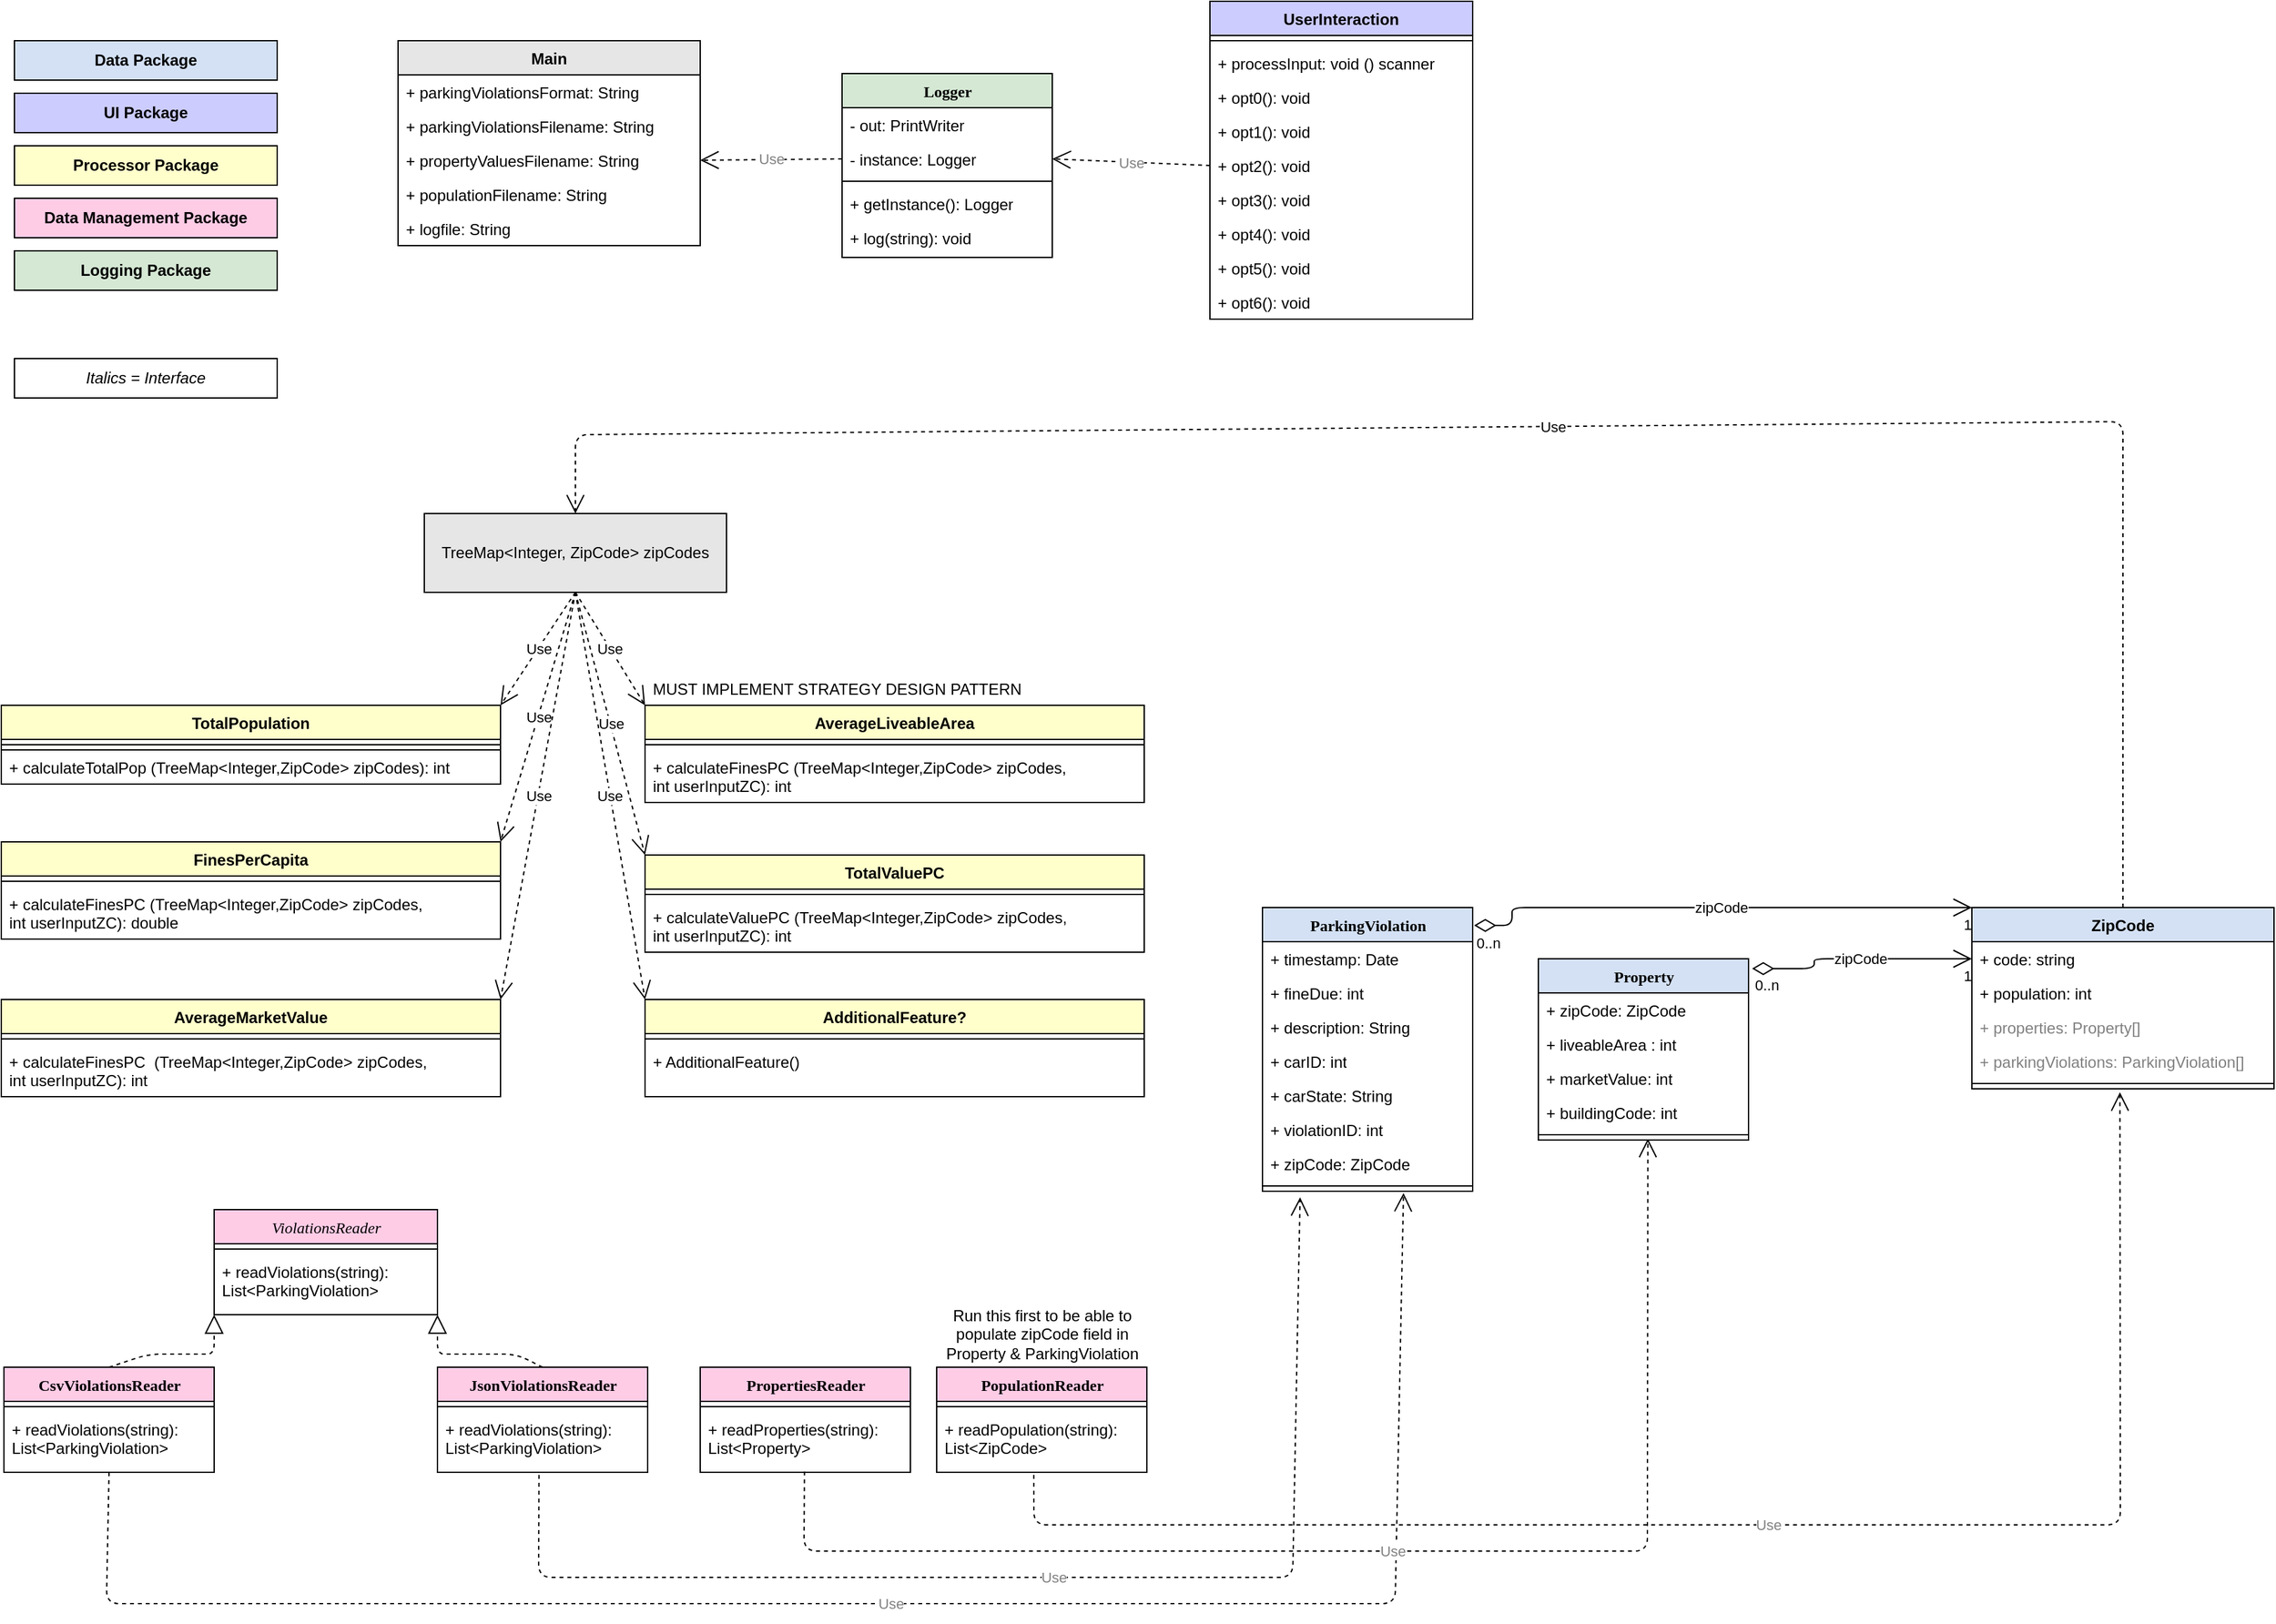 <mxfile version="13.5.9" type="github">
  <diagram name="Page-1" id="6133507b-19e7-1e82-6fc7-422aa6c4b21f">
    <mxGraphModel dx="1221" dy="1494" grid="1" gridSize="10" guides="1" tooltips="1" connect="1" arrows="1" fold="1" page="1" pageScale="1" pageWidth="1100" pageHeight="850" background="#ffffff" math="0" shadow="0">
      <root>
        <mxCell id="0" />
        <mxCell id="1" parent="0" />
        <mxCell id="wVSu80I1iOXpvzOPde2Z-45" value="TreeMap&amp;lt;Integer, ZipCode&amp;gt; zipCodes" style="whiteSpace=wrap;html=1;fillColor=#E6E6E6;" parent="1" vertex="1">
          <mxGeometry x="352" width="230" height="60" as="geometry" />
        </mxCell>
        <mxCell id="wVSu80I1iOXpvzOPde2Z-50" value="Data Package" style="rounded=0;whiteSpace=wrap;html=1;fillColor=#D4E1F5;fontStyle=1" parent="1" vertex="1">
          <mxGeometry x="40" y="-360" width="200" height="30" as="geometry" />
        </mxCell>
        <mxCell id="wVSu80I1iOXpvzOPde2Z-51" value="UI Package" style="rounded=0;whiteSpace=wrap;html=1;fillColor=#CCCCFF;fontStyle=1" parent="1" vertex="1">
          <mxGeometry x="40" y="-320" width="200" height="30" as="geometry" />
        </mxCell>
        <mxCell id="wVSu80I1iOXpvzOPde2Z-52" value="Processor Package" style="rounded=0;whiteSpace=wrap;html=1;fontStyle=1;fillColor=#FFFFCC;" parent="1" vertex="1">
          <mxGeometry x="40" y="-280" width="200" height="30" as="geometry" />
        </mxCell>
        <mxCell id="wVSu80I1iOXpvzOPde2Z-53" value="Data Management Package" style="rounded=0;whiteSpace=wrap;html=1;fontStyle=1;fillColor=#FFCCE6;" parent="1" vertex="1">
          <mxGeometry x="40" y="-240" width="200" height="30" as="geometry" />
        </mxCell>
        <mxCell id="wVSu80I1iOXpvzOPde2Z-54" value="Logging Package" style="rounded=0;whiteSpace=wrap;html=1;fontStyle=1;fillColor=#D5E8D4;" parent="1" vertex="1">
          <mxGeometry x="40" y="-200" width="200" height="30" as="geometry" />
        </mxCell>
        <mxCell id="wVSu80I1iOXpvzOPde2Z-71" value="MUST IMPLEMENT STRATEGY DESIGN PATTERN" style="text;strokeColor=none;fillColor=none;align=left;verticalAlign=top;spacingLeft=4;spacingRight=4;overflow=hidden;rotatable=0;points=[[0,0.5],[1,0.5]];portConstraint=eastwest;" parent="1" vertex="1">
          <mxGeometry x="520" y="120" width="380" height="26" as="geometry" />
        </mxCell>
        <mxCell id="wVSu80I1iOXpvzOPde2Z-83" value="Use" style="endArrow=open;endSize=12;dashed=1;html=1;entryX=1;entryY=0;entryDx=0;entryDy=0;exitX=0.5;exitY=1;exitDx=0;exitDy=0;" parent="1" source="wVSu80I1iOXpvzOPde2Z-45" target="wVSu80I1iOXpvzOPde2Z-55" edge="1">
          <mxGeometry width="160" relative="1" as="geometry">
            <mxPoint x="440" y="90" as="sourcePoint" />
            <mxPoint x="600" y="90" as="targetPoint" />
          </mxGeometry>
        </mxCell>
        <mxCell id="wVSu80I1iOXpvzOPde2Z-84" value="Use" style="endArrow=open;endSize=12;dashed=1;html=1;entryX=0;entryY=0;entryDx=0;entryDy=0;exitX=0.5;exitY=1;exitDx=0;exitDy=0;" parent="1" source="wVSu80I1iOXpvzOPde2Z-45" target="wVSu80I1iOXpvzOPde2Z-67" edge="1">
          <mxGeometry width="160" relative="1" as="geometry">
            <mxPoint x="440" y="90" as="sourcePoint" />
            <mxPoint x="600" y="90" as="targetPoint" />
          </mxGeometry>
        </mxCell>
        <mxCell id="wVSu80I1iOXpvzOPde2Z-85" value="Use" style="endArrow=open;endSize=12;dashed=1;html=1;exitX=0.5;exitY=1;exitDx=0;exitDy=0;entryX=1;entryY=0;entryDx=0;entryDy=0;" parent="1" source="wVSu80I1iOXpvzOPde2Z-45" target="wVSu80I1iOXpvzOPde2Z-59" edge="1">
          <mxGeometry width="160" relative="1" as="geometry">
            <mxPoint x="375" y="230" as="sourcePoint" />
            <mxPoint x="535" y="230" as="targetPoint" />
          </mxGeometry>
        </mxCell>
        <mxCell id="wVSu80I1iOXpvzOPde2Z-86" value="Use" style="endArrow=open;endSize=12;dashed=1;html=1;exitX=0.5;exitY=1;exitDx=0;exitDy=0;entryX=0;entryY=0;entryDx=0;entryDy=0;" parent="1" source="wVSu80I1iOXpvzOPde2Z-45" target="wVSu80I1iOXpvzOPde2Z-72" edge="1">
          <mxGeometry width="160" relative="1" as="geometry">
            <mxPoint x="450" y="240" as="sourcePoint" />
            <mxPoint x="610" y="240" as="targetPoint" />
          </mxGeometry>
        </mxCell>
        <mxCell id="wVSu80I1iOXpvzOPde2Z-87" value="Use" style="endArrow=open;endSize=12;dashed=1;html=1;exitX=0.5;exitY=1;exitDx=0;exitDy=0;entryX=1;entryY=0;entryDx=0;entryDy=0;" parent="1" source="wVSu80I1iOXpvzOPde2Z-45" target="wVSu80I1iOXpvzOPde2Z-63" edge="1">
          <mxGeometry width="160" relative="1" as="geometry">
            <mxPoint x="380" y="-10" as="sourcePoint" />
            <mxPoint x="540" y="-10" as="targetPoint" />
          </mxGeometry>
        </mxCell>
        <mxCell id="wVSu80I1iOXpvzOPde2Z-88" value="Use" style="endArrow=open;endSize=12;dashed=1;html=1;exitX=0.5;exitY=1;exitDx=0;exitDy=0;entryX=0;entryY=0;entryDx=0;entryDy=0;" parent="1" source="wVSu80I1iOXpvzOPde2Z-45" target="wVSu80I1iOXpvzOPde2Z-77" edge="1">
          <mxGeometry width="160" relative="1" as="geometry">
            <mxPoint x="380" y="-10" as="sourcePoint" />
            <mxPoint x="540" y="-10" as="targetPoint" />
          </mxGeometry>
        </mxCell>
        <mxCell id="wVSu80I1iOXpvzOPde2Z-89" value="Use" style="endArrow=open;endSize=12;dashed=1;html=1;exitX=0.5;exitY=0;exitDx=0;exitDy=0;entryX=0.5;entryY=0;entryDx=0;entryDy=0;" parent="1" source="wVSu80I1iOXpvzOPde2Z-17" target="wVSu80I1iOXpvzOPde2Z-45" edge="1">
          <mxGeometry width="160" relative="1" as="geometry">
            <mxPoint x="462" y="-80" as="sourcePoint" />
            <mxPoint x="622" y="-80" as="targetPoint" />
            <Array as="points">
              <mxPoint x="1645" y="-70" />
              <mxPoint x="467" y="-60" />
            </Array>
          </mxGeometry>
        </mxCell>
        <mxCell id="RnnH4wYD566COWCdzOFw-18" value="" style="endArrow=block;dashed=1;endFill=0;endSize=12;html=1;exitX=0.5;exitY=0;exitDx=0;exitDy=0;entryX=0;entryY=1;entryDx=0;entryDy=0;" edge="1" parent="1" source="RnnH4wYD566COWCdzOFw-1" target="RnnH4wYD566COWCdzOFw-26">
          <mxGeometry width="160" relative="1" as="geometry">
            <mxPoint x="92" y="620" as="sourcePoint" />
            <mxPoint x="222" y="600" as="targetPoint" />
            <Array as="points">
              <mxPoint x="142" y="640" />
              <mxPoint x="172" y="640" />
              <mxPoint x="192" y="640" />
            </Array>
          </mxGeometry>
        </mxCell>
        <mxCell id="RnnH4wYD566COWCdzOFw-20" value="" style="endArrow=block;dashed=1;endFill=0;endSize=12;html=1;exitX=0.5;exitY=0;exitDx=0;exitDy=0;entryX=1;entryY=1;entryDx=0;entryDy=0;" edge="1" parent="1" source="RnnH4wYD566COWCdzOFw-14" target="RnnH4wYD566COWCdzOFw-26">
          <mxGeometry width="160" relative="1" as="geometry">
            <mxPoint x="272" y="650" as="sourcePoint" />
            <mxPoint x="332" y="600" as="targetPoint" />
            <Array as="points">
              <mxPoint x="422" y="640" />
              <mxPoint x="382" y="640" />
              <mxPoint x="362" y="640" />
            </Array>
          </mxGeometry>
        </mxCell>
        <mxCell id="RnnH4wYD566COWCdzOFw-29" value="&lt;i style=&quot;font-weight: normal&quot;&gt;Italics = Interface&lt;/i&gt;" style="rounded=0;whiteSpace=wrap;html=1;fontStyle=1;" vertex="1" parent="1">
          <mxGeometry x="40" y="-118" width="200" height="30" as="geometry" />
        </mxCell>
        <mxCell id="RnnH4wYD566COWCdzOFw-37" value="zipCode" style="endArrow=open;html=1;endSize=12;startArrow=diamondThin;startSize=14;startFill=0;edgeStyle=orthogonalEdgeStyle;entryX=0;entryY=0;entryDx=0;entryDy=0;exitX=1.007;exitY=0.063;exitDx=0;exitDy=0;exitPerimeter=0;" edge="1" parent="1" source="235556782a83e6d0-1" target="wVSu80I1iOXpvzOPde2Z-17">
          <mxGeometry x="0.023" relative="1" as="geometry">
            <mxPoint x="1162" y="300" as="sourcePoint" />
            <mxPoint x="1380" y="307" as="targetPoint" />
            <Array as="points">
              <mxPoint x="1180" y="314" />
              <mxPoint x="1180" y="300" />
            </Array>
            <mxPoint as="offset" />
          </mxGeometry>
        </mxCell>
        <mxCell id="RnnH4wYD566COWCdzOFw-38" value="0..n" style="edgeLabel;resizable=0;html=1;align=left;verticalAlign=top;" connectable="0" vertex="1" parent="RnnH4wYD566COWCdzOFw-37">
          <mxGeometry x="-1" relative="1" as="geometry" />
        </mxCell>
        <mxCell id="RnnH4wYD566COWCdzOFw-39" value="1" style="edgeLabel;resizable=0;html=1;align=right;verticalAlign=top;" connectable="0" vertex="1" parent="RnnH4wYD566COWCdzOFw-37">
          <mxGeometry x="1" relative="1" as="geometry" />
        </mxCell>
        <mxCell id="RnnH4wYD566COWCdzOFw-41" value="zipCode" style="endArrow=open;html=1;endSize=12;startArrow=diamondThin;startSize=14;startFill=0;edgeStyle=orthogonalEdgeStyle;entryX=0;entryY=0.5;entryDx=0;entryDy=0;exitX=1.017;exitY=0.054;exitDx=0;exitDy=0;exitPerimeter=0;" edge="1" parent="1" source="wVSu80I1iOXpvzOPde2Z-30" target="wVSu80I1iOXpvzOPde2Z-18">
          <mxGeometry x="0.023" relative="1" as="geometry">
            <mxPoint x="1161.12" y="323.608" as="sourcePoint" />
            <mxPoint x="1540" y="310" as="targetPoint" />
            <Array as="points">
              <mxPoint x="1410" y="347" />
              <mxPoint x="1410" y="339" />
            </Array>
            <mxPoint as="offset" />
          </mxGeometry>
        </mxCell>
        <mxCell id="RnnH4wYD566COWCdzOFw-42" value="0..n" style="edgeLabel;resizable=0;html=1;align=left;verticalAlign=top;" connectable="0" vertex="1" parent="RnnH4wYD566COWCdzOFw-41">
          <mxGeometry x="-1" relative="1" as="geometry" />
        </mxCell>
        <mxCell id="RnnH4wYD566COWCdzOFw-43" value="1" style="edgeLabel;resizable=0;html=1;align=right;verticalAlign=top;" connectable="0" vertex="1" parent="RnnH4wYD566COWCdzOFw-41">
          <mxGeometry x="1" relative="1" as="geometry" />
        </mxCell>
        <mxCell id="wVSu80I1iOXpvzOPde2Z-55" value="TotalPopulation" style="swimlane;fontStyle=1;align=center;verticalAlign=top;childLayout=stackLayout;horizontal=1;startSize=26;horizontalStack=0;resizeParent=1;resizeParentMax=0;resizeLast=0;collapsible=1;marginBottom=0;fillColor=#FFFFCC;" parent="1" vertex="1">
          <mxGeometry x="30" y="146" width="380" height="60" as="geometry" />
        </mxCell>
        <mxCell id="wVSu80I1iOXpvzOPde2Z-57" value="" style="line;strokeWidth=1;fillColor=none;align=left;verticalAlign=middle;spacingTop=-1;spacingLeft=3;spacingRight=3;rotatable=0;labelPosition=right;points=[];portConstraint=eastwest;" parent="wVSu80I1iOXpvzOPde2Z-55" vertex="1">
          <mxGeometry y="26" width="380" height="8" as="geometry" />
        </mxCell>
        <mxCell id="wVSu80I1iOXpvzOPde2Z-58" value="+ calculateTotalPop (TreeMap&lt;Integer,ZipCode&gt; zipCodes): int" style="text;fillColor=none;align=left;verticalAlign=top;spacingLeft=4;spacingRight=4;overflow=hidden;rotatable=0;points=[[0,0.5],[1,0.5]];portConstraint=eastwest;strokeColor=#000000;" parent="wVSu80I1iOXpvzOPde2Z-55" vertex="1">
          <mxGeometry y="34" width="380" height="26" as="geometry" />
        </mxCell>
        <mxCell id="wVSu80I1iOXpvzOPde2Z-59" value="FinesPerCapita" style="swimlane;fontStyle=1;align=center;verticalAlign=top;childLayout=stackLayout;horizontal=1;startSize=26;horizontalStack=0;resizeParent=1;resizeParentMax=0;resizeLast=0;collapsible=1;marginBottom=0;strokeColor=#000000;fillColor=#FFFFCC;" parent="1" vertex="1">
          <mxGeometry x="30" y="250" width="380" height="74" as="geometry" />
        </mxCell>
        <mxCell id="wVSu80I1iOXpvzOPde2Z-61" value="" style="line;strokeWidth=1;fillColor=none;align=left;verticalAlign=middle;spacingTop=-1;spacingLeft=3;spacingRight=3;rotatable=0;labelPosition=right;points=[];portConstraint=eastwest;" parent="wVSu80I1iOXpvzOPde2Z-59" vertex="1">
          <mxGeometry y="26" width="380" height="8" as="geometry" />
        </mxCell>
        <mxCell id="wVSu80I1iOXpvzOPde2Z-62" value="+ calculateFinesPC (TreeMap&lt;Integer,ZipCode&gt; zipCodes, &#xa;int userInputZC): double" style="text;strokeColor=none;fillColor=none;align=left;verticalAlign=top;spacingLeft=4;spacingRight=4;overflow=hidden;rotatable=0;points=[[0,0.5],[1,0.5]];portConstraint=eastwest;" parent="wVSu80I1iOXpvzOPde2Z-59" vertex="1">
          <mxGeometry y="34" width="380" height="40" as="geometry" />
        </mxCell>
        <mxCell id="wVSu80I1iOXpvzOPde2Z-63" value="AverageMarketValue" style="swimlane;fontStyle=1;align=center;verticalAlign=top;childLayout=stackLayout;horizontal=1;startSize=26;horizontalStack=0;resizeParent=1;resizeParentMax=0;resizeLast=0;collapsible=1;marginBottom=0;strokeColor=#000000;fillColor=#FFFFCC;" parent="1" vertex="1">
          <mxGeometry x="30" y="370" width="380" height="74" as="geometry" />
        </mxCell>
        <mxCell id="wVSu80I1iOXpvzOPde2Z-65" value="" style="line;strokeWidth=1;fillColor=none;align=left;verticalAlign=middle;spacingTop=-1;spacingLeft=3;spacingRight=3;rotatable=0;labelPosition=right;points=[];portConstraint=eastwest;" parent="wVSu80I1iOXpvzOPde2Z-63" vertex="1">
          <mxGeometry y="26" width="380" height="8" as="geometry" />
        </mxCell>
        <mxCell id="wVSu80I1iOXpvzOPde2Z-66" value="+ calculateFinesPC  (TreeMap&lt;Integer,ZipCode&gt; zipCodes, &#xa;int userInputZC): int" style="text;strokeColor=none;fillColor=none;align=left;verticalAlign=top;spacingLeft=4;spacingRight=4;overflow=hidden;rotatable=0;points=[[0,0.5],[1,0.5]];portConstraint=eastwest;" parent="wVSu80I1iOXpvzOPde2Z-63" vertex="1">
          <mxGeometry y="34" width="380" height="40" as="geometry" />
        </mxCell>
        <mxCell id="wVSu80I1iOXpvzOPde2Z-67" value="AverageLiveableArea" style="swimlane;fontStyle=1;align=center;verticalAlign=top;childLayout=stackLayout;horizontal=1;startSize=26;horizontalStack=0;resizeParent=1;resizeParentMax=0;resizeLast=0;collapsible=1;marginBottom=0;strokeColor=#000000;fillColor=#FFFFCC;" parent="1" vertex="1">
          <mxGeometry x="520" y="146" width="380" height="74" as="geometry" />
        </mxCell>
        <mxCell id="wVSu80I1iOXpvzOPde2Z-69" value="" style="line;strokeWidth=1;fillColor=none;align=left;verticalAlign=middle;spacingTop=-1;spacingLeft=3;spacingRight=3;rotatable=0;labelPosition=right;points=[];portConstraint=eastwest;" parent="wVSu80I1iOXpvzOPde2Z-67" vertex="1">
          <mxGeometry y="26" width="380" height="8" as="geometry" />
        </mxCell>
        <mxCell id="wVSu80I1iOXpvzOPde2Z-70" value="+ calculateFinesPC (TreeMap&lt;Integer,ZipCode&gt; zipCodes, &#xa;int userInputZC): int" style="text;strokeColor=none;fillColor=none;align=left;verticalAlign=top;spacingLeft=4;spacingRight=4;overflow=hidden;rotatable=0;points=[[0,0.5],[1,0.5]];portConstraint=eastwest;" parent="wVSu80I1iOXpvzOPde2Z-67" vertex="1">
          <mxGeometry y="34" width="380" height="40" as="geometry" />
        </mxCell>
        <mxCell id="wVSu80I1iOXpvzOPde2Z-72" value="TotalValuePC" style="swimlane;fontStyle=1;align=center;verticalAlign=top;childLayout=stackLayout;horizontal=1;startSize=26;horizontalStack=0;resizeParent=1;resizeParentMax=0;resizeLast=0;collapsible=1;marginBottom=0;strokeColor=#000000;fillColor=#FFFFCC;" parent="1" vertex="1">
          <mxGeometry x="520" y="260" width="380" height="74" as="geometry" />
        </mxCell>
        <mxCell id="wVSu80I1iOXpvzOPde2Z-74" value="" style="line;strokeWidth=1;fillColor=none;align=left;verticalAlign=middle;spacingTop=-1;spacingLeft=3;spacingRight=3;rotatable=0;labelPosition=right;points=[];portConstraint=eastwest;" parent="wVSu80I1iOXpvzOPde2Z-72" vertex="1">
          <mxGeometry y="26" width="380" height="8" as="geometry" />
        </mxCell>
        <mxCell id="wVSu80I1iOXpvzOPde2Z-75" value="+ calculateValuePC (TreeMap&lt;Integer,ZipCode&gt; zipCodes,&#xa;int userInputZC): int" style="text;strokeColor=none;fillColor=none;align=left;verticalAlign=top;spacingLeft=4;spacingRight=4;overflow=hidden;rotatable=0;points=[[0,0.5],[1,0.5]];portConstraint=eastwest;" parent="wVSu80I1iOXpvzOPde2Z-72" vertex="1">
          <mxGeometry y="34" width="380" height="40" as="geometry" />
        </mxCell>
        <mxCell id="wVSu80I1iOXpvzOPde2Z-77" value="AdditionalFeature?" style="swimlane;fontStyle=1;align=center;verticalAlign=top;childLayout=stackLayout;horizontal=1;startSize=26;horizontalStack=0;resizeParent=1;resizeParentMax=0;resizeLast=0;collapsible=1;marginBottom=0;strokeColor=#000000;fillColor=#FFFFCC;" parent="1" vertex="1">
          <mxGeometry x="520" y="370" width="380" height="74" as="geometry" />
        </mxCell>
        <mxCell id="wVSu80I1iOXpvzOPde2Z-78" value="" style="line;strokeWidth=1;fillColor=none;align=left;verticalAlign=middle;spacingTop=-1;spacingLeft=3;spacingRight=3;rotatable=0;labelPosition=right;points=[];portConstraint=eastwest;" parent="wVSu80I1iOXpvzOPde2Z-77" vertex="1">
          <mxGeometry y="26" width="380" height="8" as="geometry" />
        </mxCell>
        <mxCell id="wVSu80I1iOXpvzOPde2Z-79" value="+ AdditionalFeature()" style="text;strokeColor=none;fillColor=none;align=left;verticalAlign=top;spacingLeft=4;spacingRight=4;overflow=hidden;rotatable=0;points=[[0,0.5],[1,0.5]];portConstraint=eastwest;" parent="wVSu80I1iOXpvzOPde2Z-77" vertex="1">
          <mxGeometry y="34" width="380" height="40" as="geometry" />
        </mxCell>
        <mxCell id="RnnH4wYD566COWCdzOFw-1" value="CsvViolationsReader" style="swimlane;html=1;fontStyle=1;align=center;verticalAlign=top;childLayout=stackLayout;horizontal=1;startSize=26;horizontalStack=0;resizeParent=1;resizeLast=0;collapsible=1;marginBottom=0;swimlaneFillColor=#ffffff;rounded=0;shadow=0;comic=0;labelBackgroundColor=none;strokeWidth=1;fontFamily=Verdana;fontSize=12;fillColor=#FFCCE6;" vertex="1" parent="1">
          <mxGeometry x="32" y="650" width="160" height="80" as="geometry" />
        </mxCell>
        <mxCell id="RnnH4wYD566COWCdzOFw-9" value="" style="line;html=1;strokeWidth=1;fillColor=none;align=left;verticalAlign=middle;spacingTop=-1;spacingLeft=3;spacingRight=3;rotatable=0;labelPosition=right;points=[];portConstraint=eastwest;" vertex="1" parent="RnnH4wYD566COWCdzOFw-1">
          <mxGeometry y="26" width="160" height="8" as="geometry" />
        </mxCell>
        <mxCell id="RnnH4wYD566COWCdzOFw-10" value="+ readViolations(string): List&amp;lt;ParkingViolation&amp;gt;" style="text;html=1;strokeColor=none;fillColor=none;align=left;verticalAlign=top;spacingLeft=4;spacingRight=4;whiteSpace=wrap;overflow=hidden;rotatable=0;points=[[0,0.5],[1,0.5]];portConstraint=eastwest;" vertex="1" parent="RnnH4wYD566COWCdzOFw-1">
          <mxGeometry y="34" width="160" height="36" as="geometry" />
        </mxCell>
        <mxCell id="RnnH4wYD566COWCdzOFw-14" value="JsonViolationsReader" style="swimlane;html=1;fontStyle=1;align=center;verticalAlign=top;childLayout=stackLayout;horizontal=1;startSize=26;horizontalStack=0;resizeParent=1;resizeLast=0;collapsible=1;marginBottom=0;swimlaneFillColor=#ffffff;rounded=0;shadow=0;comic=0;labelBackgroundColor=none;strokeWidth=1;fontFamily=Verdana;fontSize=12;fillColor=#FFCCE6;" vertex="1" parent="1">
          <mxGeometry x="362" y="650" width="160" height="80" as="geometry" />
        </mxCell>
        <mxCell id="RnnH4wYD566COWCdzOFw-15" value="" style="line;html=1;strokeWidth=1;fillColor=none;align=left;verticalAlign=middle;spacingTop=-1;spacingLeft=3;spacingRight=3;rotatable=0;labelPosition=right;points=[];portConstraint=eastwest;" vertex="1" parent="RnnH4wYD566COWCdzOFw-14">
          <mxGeometry y="26" width="160" height="8" as="geometry" />
        </mxCell>
        <mxCell id="RnnH4wYD566COWCdzOFw-16" value="+ readViolations(string): List&amp;lt;ParkingViolation&amp;gt;" style="text;html=1;strokeColor=none;fillColor=none;align=left;verticalAlign=top;spacingLeft=4;spacingRight=4;whiteSpace=wrap;overflow=hidden;rotatable=0;points=[[0,0.5],[1,0.5]];portConstraint=eastwest;" vertex="1" parent="RnnH4wYD566COWCdzOFw-14">
          <mxGeometry y="34" width="160" height="36" as="geometry" />
        </mxCell>
        <mxCell id="RnnH4wYD566COWCdzOFw-26" value="&lt;i style=&quot;font-weight: normal&quot;&gt;ViolationsReader&lt;/i&gt;" style="swimlane;html=1;fontStyle=1;align=center;verticalAlign=top;childLayout=stackLayout;horizontal=1;startSize=26;horizontalStack=0;resizeParent=1;resizeLast=0;collapsible=1;marginBottom=0;swimlaneFillColor=#ffffff;rounded=0;shadow=0;comic=0;labelBackgroundColor=none;strokeWidth=1;fontFamily=Verdana;fontSize=12;fillColor=#FFCCE6;" vertex="1" parent="1">
          <mxGeometry x="192" y="530" width="170" height="80" as="geometry" />
        </mxCell>
        <mxCell id="RnnH4wYD566COWCdzOFw-27" value="" style="line;html=1;strokeWidth=1;fillColor=none;align=left;verticalAlign=middle;spacingTop=-1;spacingLeft=3;spacingRight=3;rotatable=0;labelPosition=right;points=[];portConstraint=eastwest;" vertex="1" parent="RnnH4wYD566COWCdzOFw-26">
          <mxGeometry y="26" width="170" height="8" as="geometry" />
        </mxCell>
        <mxCell id="RnnH4wYD566COWCdzOFw-28" value="+ readViolations(string): List&amp;lt;ParkingViolation&amp;gt;" style="text;html=1;strokeColor=none;fillColor=none;align=left;verticalAlign=top;spacingLeft=4;spacingRight=4;whiteSpace=wrap;overflow=hidden;rotatable=0;points=[[0,0.5],[1,0.5]];portConstraint=eastwest;" vertex="1" parent="RnnH4wYD566COWCdzOFw-26">
          <mxGeometry y="34" width="170" height="36" as="geometry" />
        </mxCell>
        <mxCell id="RnnH4wYD566COWCdzOFw-30" value="PropertiesReader" style="swimlane;html=1;fontStyle=1;align=center;verticalAlign=top;childLayout=stackLayout;horizontal=1;startSize=26;horizontalStack=0;resizeParent=1;resizeLast=0;collapsible=1;marginBottom=0;swimlaneFillColor=#ffffff;rounded=0;shadow=0;comic=0;labelBackgroundColor=none;strokeWidth=1;fontFamily=Verdana;fontSize=12;fillColor=#FFCCE6;" vertex="1" parent="1">
          <mxGeometry x="562" y="650" width="160" height="80" as="geometry" />
        </mxCell>
        <mxCell id="RnnH4wYD566COWCdzOFw-31" value="" style="line;html=1;strokeWidth=1;fillColor=none;align=left;verticalAlign=middle;spacingTop=-1;spacingLeft=3;spacingRight=3;rotatable=0;labelPosition=right;points=[];portConstraint=eastwest;" vertex="1" parent="RnnH4wYD566COWCdzOFw-30">
          <mxGeometry y="26" width="160" height="8" as="geometry" />
        </mxCell>
        <mxCell id="RnnH4wYD566COWCdzOFw-32" value="+ readProperties(string): List&amp;lt;Property&amp;gt;" style="text;html=1;strokeColor=none;fillColor=none;align=left;verticalAlign=top;spacingLeft=4;spacingRight=4;whiteSpace=wrap;overflow=hidden;rotatable=0;points=[[0,0.5],[1,0.5]];portConstraint=eastwest;" vertex="1" parent="RnnH4wYD566COWCdzOFw-30">
          <mxGeometry y="34" width="160" height="36" as="geometry" />
        </mxCell>
        <mxCell id="RnnH4wYD566COWCdzOFw-33" value="PopulationReader" style="swimlane;html=1;fontStyle=1;align=center;verticalAlign=top;childLayout=stackLayout;horizontal=1;startSize=26;horizontalStack=0;resizeParent=1;resizeLast=0;collapsible=1;marginBottom=0;swimlaneFillColor=#ffffff;rounded=0;shadow=0;comic=0;labelBackgroundColor=none;strokeWidth=1;fontFamily=Verdana;fontSize=12;fillColor=#FFCCE6;" vertex="1" parent="1">
          <mxGeometry x="742" y="650" width="160" height="80" as="geometry" />
        </mxCell>
        <mxCell id="RnnH4wYD566COWCdzOFw-34" value="" style="line;html=1;strokeWidth=1;fillColor=none;align=left;verticalAlign=middle;spacingTop=-1;spacingLeft=3;spacingRight=3;rotatable=0;labelPosition=right;points=[];portConstraint=eastwest;" vertex="1" parent="RnnH4wYD566COWCdzOFw-33">
          <mxGeometry y="26" width="160" height="8" as="geometry" />
        </mxCell>
        <mxCell id="RnnH4wYD566COWCdzOFw-35" value="+ readPopulation(string): List&amp;lt;ZipCode&amp;gt;" style="text;html=1;strokeColor=none;fillColor=none;align=left;verticalAlign=top;spacingLeft=4;spacingRight=4;whiteSpace=wrap;overflow=hidden;rotatable=0;points=[[0,0.5],[1,0.5]];portConstraint=eastwest;" vertex="1" parent="RnnH4wYD566COWCdzOFw-33">
          <mxGeometry y="34" width="160" height="36" as="geometry" />
        </mxCell>
        <mxCell id="RnnH4wYD566COWCdzOFw-44" value="Use" style="endArrow=open;endSize=12;dashed=1;html=1;fontColor=#808080;exitX=0.483;exitY=1.333;exitDx=0;exitDy=0;exitPerimeter=0;entryX=0.179;entryY=1.583;entryDx=0;entryDy=0;entryPerimeter=0;" edge="1" parent="1" source="RnnH4wYD566COWCdzOFw-16" target="235556782a83e6d0-6">
          <mxGeometry width="160" relative="1" as="geometry">
            <mxPoint x="460" y="800" as="sourcePoint" />
            <mxPoint x="1020" y="790" as="targetPoint" />
            <Array as="points">
              <mxPoint x="439" y="810" />
              <mxPoint x="1013" y="810" />
            </Array>
          </mxGeometry>
        </mxCell>
        <mxCell id="RnnH4wYD566COWCdzOFw-45" value="Use" style="endArrow=open;endSize=12;dashed=1;html=1;fontColor=#808080;exitX=0.5;exitY=1;exitDx=0;exitDy=0;entryX=0.671;entryY=1.167;entryDx=0;entryDy=0;entryPerimeter=0;" edge="1" parent="1" source="RnnH4wYD566COWCdzOFw-1" target="235556782a83e6d0-6">
          <mxGeometry width="160" relative="1" as="geometry">
            <mxPoint x="90" y="800" as="sourcePoint" />
            <mxPoint x="250" y="800" as="targetPoint" />
            <Array as="points">
              <mxPoint x="110" y="830" />
              <mxPoint x="1091" y="830" />
            </Array>
          </mxGeometry>
        </mxCell>
        <mxCell id="RnnH4wYD566COWCdzOFw-46" value="Use" style="endArrow=open;endSize=12;dashed=1;html=1;fontColor=#808080;exitX=0.496;exitY=1.259;exitDx=0;exitDy=0;exitPerimeter=0;entryX=0.521;entryY=0.875;entryDx=0;entryDy=0;entryPerimeter=0;" edge="1" parent="1" source="RnnH4wYD566COWCdzOFw-32" target="wVSu80I1iOXpvzOPde2Z-38">
          <mxGeometry width="160" relative="1" as="geometry">
            <mxPoint x="630" y="750" as="sourcePoint" />
            <mxPoint x="790" y="750" as="targetPoint" />
            <Array as="points">
              <mxPoint x="641" y="790" />
              <mxPoint x="1283" y="790" />
            </Array>
          </mxGeometry>
        </mxCell>
        <mxCell id="RnnH4wYD566COWCdzOFw-47" value="Use" style="endArrow=open;endSize=12;dashed=1;html=1;fontColor=#808080;exitX=0.462;exitY=1.333;exitDx=0;exitDy=0;exitPerimeter=0;entryX=0.49;entryY=1.333;entryDx=0;entryDy=0;entryPerimeter=0;" edge="1" parent="1" source="RnnH4wYD566COWCdzOFw-35" target="wVSu80I1iOXpvzOPde2Z-19">
          <mxGeometry width="160" relative="1" as="geometry">
            <mxPoint x="730" y="620" as="sourcePoint" />
            <mxPoint x="890" y="620" as="targetPoint" />
            <Array as="points">
              <mxPoint x="816" y="770" />
              <mxPoint x="1643" y="770" />
            </Array>
          </mxGeometry>
        </mxCell>
        <mxCell id="235556782a83e6d0-1" value="ParkingViolation" style="swimlane;html=1;fontStyle=1;align=center;verticalAlign=top;childLayout=stackLayout;horizontal=1;startSize=26;horizontalStack=0;resizeParent=1;resizeLast=0;collapsible=1;marginBottom=0;swimlaneFillColor=#ffffff;rounded=0;shadow=0;comic=0;labelBackgroundColor=none;strokeWidth=1;fillColor=#D4E1F5;fontFamily=Verdana;fontSize=12" parent="1" vertex="1">
          <mxGeometry x="990" y="300" width="160" height="216" as="geometry" />
        </mxCell>
        <mxCell id="235556782a83e6d0-2" value="+ timestamp: Date" style="text;html=1;strokeColor=none;fillColor=none;align=left;verticalAlign=top;spacingLeft=4;spacingRight=4;whiteSpace=wrap;overflow=hidden;rotatable=0;points=[[0,0.5],[1,0.5]];portConstraint=eastwest;" parent="235556782a83e6d0-1" vertex="1">
          <mxGeometry y="26" width="160" height="26" as="geometry" />
        </mxCell>
        <mxCell id="235556782a83e6d0-3" value="+ fineDue: int" style="text;html=1;strokeColor=none;fillColor=none;align=left;verticalAlign=top;spacingLeft=4;spacingRight=4;whiteSpace=wrap;overflow=hidden;rotatable=0;points=[[0,0.5],[1,0.5]];portConstraint=eastwest;" parent="235556782a83e6d0-1" vertex="1">
          <mxGeometry y="52" width="160" height="26" as="geometry" />
        </mxCell>
        <mxCell id="235556782a83e6d0-5" value="+ description: String" style="text;html=1;strokeColor=none;fillColor=none;align=left;verticalAlign=top;spacingLeft=4;spacingRight=4;whiteSpace=wrap;overflow=hidden;rotatable=0;points=[[0,0.5],[1,0.5]];portConstraint=eastwest;" parent="235556782a83e6d0-1" vertex="1">
          <mxGeometry y="78" width="160" height="26" as="geometry" />
        </mxCell>
        <mxCell id="wVSu80I1iOXpvzOPde2Z-1" value="+ carID: int" style="text;html=1;strokeColor=none;fillColor=none;align=left;verticalAlign=top;spacingLeft=4;spacingRight=4;whiteSpace=wrap;overflow=hidden;rotatable=0;points=[[0,0.5],[1,0.5]];portConstraint=eastwest;" parent="235556782a83e6d0-1" vertex="1">
          <mxGeometry y="104" width="160" height="26" as="geometry" />
        </mxCell>
        <mxCell id="wVSu80I1iOXpvzOPde2Z-2" value="+ carState: String" style="text;html=1;strokeColor=none;fillColor=none;align=left;verticalAlign=top;spacingLeft=4;spacingRight=4;whiteSpace=wrap;overflow=hidden;rotatable=0;points=[[0,0.5],[1,0.5]];portConstraint=eastwest;" parent="235556782a83e6d0-1" vertex="1">
          <mxGeometry y="130" width="160" height="26" as="geometry" />
        </mxCell>
        <mxCell id="wVSu80I1iOXpvzOPde2Z-3" value="+ violationID: int&lt;br&gt;" style="text;html=1;strokeColor=none;fillColor=none;align=left;verticalAlign=top;spacingLeft=4;spacingRight=4;whiteSpace=wrap;overflow=hidden;rotatable=0;points=[[0,0.5],[1,0.5]];portConstraint=eastwest;" parent="235556782a83e6d0-1" vertex="1">
          <mxGeometry y="156" width="160" height="26" as="geometry" />
        </mxCell>
        <mxCell id="wVSu80I1iOXpvzOPde2Z-4" value="+ zipCode: ZipCode" style="text;html=1;strokeColor=none;fillColor=none;align=left;verticalAlign=top;spacingLeft=4;spacingRight=4;whiteSpace=wrap;overflow=hidden;rotatable=0;points=[[0,0.5],[1,0.5]];portConstraint=eastwest;" parent="235556782a83e6d0-1" vertex="1">
          <mxGeometry y="182" width="160" height="26" as="geometry" />
        </mxCell>
        <mxCell id="235556782a83e6d0-6" value="" style="line;html=1;strokeWidth=1;fillColor=none;align=left;verticalAlign=middle;spacingTop=-1;spacingLeft=3;spacingRight=3;rotatable=0;labelPosition=right;points=[];portConstraint=eastwest;" parent="235556782a83e6d0-1" vertex="1">
          <mxGeometry y="208" width="160" height="8" as="geometry" />
        </mxCell>
        <mxCell id="wVSu80I1iOXpvzOPde2Z-30" value="Property" style="swimlane;html=1;fontStyle=1;align=center;verticalAlign=top;childLayout=stackLayout;horizontal=1;startSize=26;horizontalStack=0;resizeParent=1;resizeLast=0;collapsible=1;marginBottom=0;swimlaneFillColor=#ffffff;rounded=0;shadow=0;comic=0;labelBackgroundColor=none;strokeWidth=1;fillColor=#D4E1F5;fontFamily=Verdana;fontSize=12" parent="1" vertex="1">
          <mxGeometry x="1200" y="339" width="160" height="138" as="geometry" />
        </mxCell>
        <mxCell id="wVSu80I1iOXpvzOPde2Z-31" value="+ zipCode: ZipCode" style="text;html=1;strokeColor=none;fillColor=none;align=left;verticalAlign=top;spacingLeft=4;spacingRight=4;whiteSpace=wrap;overflow=hidden;rotatable=0;points=[[0,0.5],[1,0.5]];portConstraint=eastwest;" parent="wVSu80I1iOXpvzOPde2Z-30" vertex="1">
          <mxGeometry y="26" width="160" height="26" as="geometry" />
        </mxCell>
        <mxCell id="wVSu80I1iOXpvzOPde2Z-32" value="+ liveableArea : int" style="text;html=1;strokeColor=none;fillColor=none;align=left;verticalAlign=top;spacingLeft=4;spacingRight=4;whiteSpace=wrap;overflow=hidden;rotatable=0;points=[[0,0.5],[1,0.5]];portConstraint=eastwest;" parent="wVSu80I1iOXpvzOPde2Z-30" vertex="1">
          <mxGeometry y="52" width="160" height="26" as="geometry" />
        </mxCell>
        <mxCell id="wVSu80I1iOXpvzOPde2Z-33" value="+ marketValue: int" style="text;html=1;strokeColor=none;fillColor=none;align=left;verticalAlign=top;spacingLeft=4;spacingRight=4;whiteSpace=wrap;overflow=hidden;rotatable=0;points=[[0,0.5],[1,0.5]];portConstraint=eastwest;" parent="wVSu80I1iOXpvzOPde2Z-30" vertex="1">
          <mxGeometry y="78" width="160" height="26" as="geometry" />
        </mxCell>
        <mxCell id="wVSu80I1iOXpvzOPde2Z-42" value="+ buildingCode: int" style="text;html=1;strokeColor=none;fillColor=none;align=left;verticalAlign=top;spacingLeft=4;spacingRight=4;whiteSpace=wrap;overflow=hidden;rotatable=0;points=[[0,0.5],[1,0.5]];portConstraint=eastwest;" parent="wVSu80I1iOXpvzOPde2Z-30" vertex="1">
          <mxGeometry y="104" width="160" height="26" as="geometry" />
        </mxCell>
        <mxCell id="wVSu80I1iOXpvzOPde2Z-38" value="" style="line;html=1;strokeWidth=1;fillColor=none;align=left;verticalAlign=middle;spacingTop=-1;spacingLeft=3;spacingRight=3;rotatable=0;labelPosition=right;points=[];portConstraint=eastwest;" parent="wVSu80I1iOXpvzOPde2Z-30" vertex="1">
          <mxGeometry y="130" width="160" height="8" as="geometry" />
        </mxCell>
        <mxCell id="wVSu80I1iOXpvzOPde2Z-17" value="ZipCode" style="swimlane;fontStyle=1;align=center;verticalAlign=top;childLayout=stackLayout;horizontal=1;startSize=26;horizontalStack=0;resizeParent=1;resizeParentMax=0;resizeLast=0;collapsible=1;marginBottom=0;fillColor=#D4E1F5;" parent="1" vertex="1">
          <mxGeometry x="1530" y="300" width="230" height="138" as="geometry" />
        </mxCell>
        <mxCell id="wVSu80I1iOXpvzOPde2Z-18" value="+ code: string" style="text;strokeColor=none;fillColor=none;align=left;verticalAlign=top;spacingLeft=4;spacingRight=4;overflow=hidden;rotatable=0;points=[[0,0.5],[1,0.5]];portConstraint=eastwest;" parent="wVSu80I1iOXpvzOPde2Z-17" vertex="1">
          <mxGeometry y="26" width="230" height="26" as="geometry" />
        </mxCell>
        <mxCell id="RnnH4wYD566COWCdzOFw-36" value="+ population: int&#xa;" style="text;strokeColor=none;fillColor=none;align=left;verticalAlign=top;spacingLeft=4;spacingRight=4;overflow=hidden;rotatable=0;points=[[0,0.5],[1,0.5]];portConstraint=eastwest;" vertex="1" parent="wVSu80I1iOXpvzOPde2Z-17">
          <mxGeometry y="52" width="230" height="26" as="geometry" />
        </mxCell>
        <mxCell id="wVSu80I1iOXpvzOPde2Z-24" value="+ properties: Property[]" style="text;strokeColor=none;fillColor=none;align=left;verticalAlign=top;spacingLeft=4;spacingRight=4;overflow=hidden;rotatable=0;points=[[0,0.5],[1,0.5]];portConstraint=eastwest;fontColor=#808080;" parent="wVSu80I1iOXpvzOPde2Z-17" vertex="1">
          <mxGeometry y="78" width="230" height="26" as="geometry" />
        </mxCell>
        <mxCell id="wVSu80I1iOXpvzOPde2Z-25" value="+ parkingViolations: ParkingViolation[]" style="text;strokeColor=none;fillColor=none;align=left;verticalAlign=top;spacingLeft=4;spacingRight=4;overflow=hidden;rotatable=0;points=[[0,0.5],[1,0.5]];portConstraint=eastwest;fontColor=#808080;" parent="wVSu80I1iOXpvzOPde2Z-17" vertex="1">
          <mxGeometry y="104" width="230" height="26" as="geometry" />
        </mxCell>
        <mxCell id="wVSu80I1iOXpvzOPde2Z-19" value="" style="line;strokeWidth=1;fillColor=none;align=left;verticalAlign=middle;spacingTop=-1;spacingLeft=3;spacingRight=3;rotatable=0;labelPosition=right;points=[];portConstraint=eastwest;" parent="wVSu80I1iOXpvzOPde2Z-17" vertex="1">
          <mxGeometry y="130" width="230" height="8" as="geometry" />
        </mxCell>
        <mxCell id="wVSu80I1iOXpvzOPde2Z-5" value="Main" style="swimlane;fontStyle=1;align=center;verticalAlign=top;childLayout=stackLayout;horizontal=1;startSize=26;horizontalStack=0;resizeParent=1;resizeParentMax=0;resizeLast=0;collapsible=1;marginBottom=0;fillColor=#E6E6E6;" parent="1" vertex="1">
          <mxGeometry x="332" y="-360" width="230" height="156" as="geometry" />
        </mxCell>
        <mxCell id="wVSu80I1iOXpvzOPde2Z-6" value="+ parkingViolationsFormat: String" style="text;strokeColor=none;fillColor=none;align=left;verticalAlign=top;spacingLeft=4;spacingRight=4;overflow=hidden;rotatable=0;points=[[0,0.5],[1,0.5]];portConstraint=eastwest;" parent="wVSu80I1iOXpvzOPde2Z-5" vertex="1">
          <mxGeometry y="26" width="230" height="26" as="geometry" />
        </mxCell>
        <mxCell id="wVSu80I1iOXpvzOPde2Z-9" value="+ parkingViolationsFilename: String" style="text;strokeColor=none;fillColor=none;align=left;verticalAlign=top;spacingLeft=4;spacingRight=4;overflow=hidden;rotatable=0;points=[[0,0.5],[1,0.5]];portConstraint=eastwest;" parent="wVSu80I1iOXpvzOPde2Z-5" vertex="1">
          <mxGeometry y="52" width="230" height="26" as="geometry" />
        </mxCell>
        <mxCell id="wVSu80I1iOXpvzOPde2Z-10" value="+ propertyValuesFilename: String" style="text;strokeColor=none;fillColor=none;align=left;verticalAlign=top;spacingLeft=4;spacingRight=4;overflow=hidden;rotatable=0;points=[[0,0.5],[1,0.5]];portConstraint=eastwest;" parent="wVSu80I1iOXpvzOPde2Z-5" vertex="1">
          <mxGeometry y="78" width="230" height="26" as="geometry" />
        </mxCell>
        <mxCell id="wVSu80I1iOXpvzOPde2Z-11" value="+ populationFilename: String" style="text;strokeColor=none;fillColor=none;align=left;verticalAlign=top;spacingLeft=4;spacingRight=4;overflow=hidden;rotatable=0;points=[[0,0.5],[1,0.5]];portConstraint=eastwest;" parent="wVSu80I1iOXpvzOPde2Z-5" vertex="1">
          <mxGeometry y="104" width="230" height="26" as="geometry" />
        </mxCell>
        <mxCell id="wVSu80I1iOXpvzOPde2Z-12" value="+ logfile: String" style="text;strokeColor=none;fillColor=none;align=left;verticalAlign=top;spacingLeft=4;spacingRight=4;overflow=hidden;rotatable=0;points=[[0,0.5],[1,0.5]];portConstraint=eastwest;" parent="wVSu80I1iOXpvzOPde2Z-5" vertex="1">
          <mxGeometry y="130" width="230" height="26" as="geometry" />
        </mxCell>
        <mxCell id="RnnH4wYD566COWCdzOFw-61" value="Use" style="endArrow=open;endSize=12;dashed=1;html=1;fontColor=#808080;exitX=0;exitY=0.5;exitDx=0;exitDy=0;entryX=1;entryY=0.5;entryDx=0;entryDy=0;" edge="1" parent="1" source="MDKz_ZfecdNJ1_FHvMRn-3" target="RnnH4wYD566COWCdzOFw-59">
          <mxGeometry width="160" relative="1" as="geometry">
            <mxPoint x="870" y="-235" as="sourcePoint" />
            <mxPoint x="650" y="-150" as="targetPoint" />
          </mxGeometry>
        </mxCell>
        <mxCell id="RnnH4wYD566COWCdzOFw-62" value="Use" style="endArrow=open;endSize=12;dashed=1;html=1;fontColor=#808080;exitX=0;exitY=0.5;exitDx=0;exitDy=0;entryX=1;entryY=0.5;entryDx=0;entryDy=0;" edge="1" parent="1" source="RnnH4wYD566COWCdzOFw-59" target="wVSu80I1iOXpvzOPde2Z-10">
          <mxGeometry width="160" relative="1" as="geometry">
            <mxPoint x="930" y="-225.0" as="sourcePoint" />
            <mxPoint x="780" y="-285" as="targetPoint" />
          </mxGeometry>
        </mxCell>
        <mxCell id="RnnH4wYD566COWCdzOFw-49" value="Logger" style="swimlane;html=1;fontStyle=1;align=center;verticalAlign=top;childLayout=stackLayout;horizontal=1;startSize=26;horizontalStack=0;resizeParent=1;resizeLast=0;collapsible=1;marginBottom=0;swimlaneFillColor=#ffffff;rounded=0;shadow=0;comic=0;labelBackgroundColor=none;strokeWidth=1;fontFamily=Verdana;fontSize=12;fillColor=#D5E8D4;" vertex="1" parent="1">
          <mxGeometry x="670" y="-335" width="160" height="140" as="geometry" />
        </mxCell>
        <mxCell id="RnnH4wYD566COWCdzOFw-50" value="- out: PrintWriter" style="text;html=1;strokeColor=none;fillColor=none;align=left;verticalAlign=top;spacingLeft=4;spacingRight=4;whiteSpace=wrap;overflow=hidden;rotatable=0;points=[[0,0.5],[1,0.5]];portConstraint=eastwest;" vertex="1" parent="RnnH4wYD566COWCdzOFw-49">
          <mxGeometry y="26" width="160" height="26" as="geometry" />
        </mxCell>
        <mxCell id="RnnH4wYD566COWCdzOFw-59" value="- instance: Logger" style="text;html=1;strokeColor=none;fillColor=none;align=left;verticalAlign=top;spacingLeft=4;spacingRight=4;whiteSpace=wrap;overflow=hidden;rotatable=0;points=[[0,0.5],[1,0.5]];portConstraint=eastwest;" vertex="1" parent="RnnH4wYD566COWCdzOFw-49">
          <mxGeometry y="52" width="160" height="26" as="geometry" />
        </mxCell>
        <mxCell id="RnnH4wYD566COWCdzOFw-57" value="" style="line;html=1;strokeWidth=1;fillColor=none;align=left;verticalAlign=middle;spacingTop=-1;spacingLeft=3;spacingRight=3;rotatable=0;labelPosition=right;points=[];portConstraint=eastwest;" vertex="1" parent="RnnH4wYD566COWCdzOFw-49">
          <mxGeometry y="78" width="160" height="8" as="geometry" />
        </mxCell>
        <mxCell id="RnnH4wYD566COWCdzOFw-58" value="+ getInstance(): Logger" style="text;html=1;strokeColor=none;fillColor=none;align=left;verticalAlign=top;spacingLeft=4;spacingRight=4;whiteSpace=wrap;overflow=hidden;rotatable=0;points=[[0,0.5],[1,0.5]];portConstraint=eastwest;" vertex="1" parent="RnnH4wYD566COWCdzOFw-49">
          <mxGeometry y="86" width="160" height="26" as="geometry" />
        </mxCell>
        <mxCell id="RnnH4wYD566COWCdzOFw-60" value="+ log(string): void" style="text;html=1;strokeColor=none;fillColor=none;align=left;verticalAlign=top;spacingLeft=4;spacingRight=4;whiteSpace=wrap;overflow=hidden;rotatable=0;points=[[0,0.5],[1,0.5]];portConstraint=eastwest;" vertex="1" parent="RnnH4wYD566COWCdzOFw-49">
          <mxGeometry y="112" width="160" height="26" as="geometry" />
        </mxCell>
        <mxCell id="wVSu80I1iOXpvzOPde2Z-13" value="UserInteraction" style="swimlane;fontStyle=1;align=center;verticalAlign=top;childLayout=stackLayout;horizontal=1;startSize=26;horizontalStack=0;resizeParent=1;resizeParentMax=0;resizeLast=0;collapsible=1;marginBottom=0;fillColor=#CCCCFF;" parent="1" vertex="1">
          <mxGeometry x="950" y="-390" width="200" height="242" as="geometry" />
        </mxCell>
        <mxCell id="wVSu80I1iOXpvzOPde2Z-15" value="" style="line;strokeWidth=1;fillColor=none;align=left;verticalAlign=middle;spacingTop=-1;spacingLeft=3;spacingRight=3;rotatable=0;labelPosition=right;points=[];portConstraint=eastwest;" parent="wVSu80I1iOXpvzOPde2Z-13" vertex="1">
          <mxGeometry y="26" width="200" height="8" as="geometry" />
        </mxCell>
        <mxCell id="wVSu80I1iOXpvzOPde2Z-16" value="+ processInput: void () scanner" style="text;strokeColor=none;fillColor=none;align=left;verticalAlign=top;spacingLeft=4;spacingRight=4;overflow=hidden;rotatable=0;points=[[0,0.5],[1,0.5]];portConstraint=eastwest;" parent="wVSu80I1iOXpvzOPde2Z-13" vertex="1">
          <mxGeometry y="34" width="200" height="26" as="geometry" />
        </mxCell>
        <mxCell id="MDKz_ZfecdNJ1_FHvMRn-1" value="+ opt0(): void" style="text;strokeColor=none;fillColor=none;align=left;verticalAlign=top;spacingLeft=4;spacingRight=4;overflow=hidden;rotatable=0;points=[[0,0.5],[1,0.5]];portConstraint=eastwest;" parent="wVSu80I1iOXpvzOPde2Z-13" vertex="1">
          <mxGeometry y="60" width="200" height="26" as="geometry" />
        </mxCell>
        <mxCell id="MDKz_ZfecdNJ1_FHvMRn-2" value="+ opt1(): void" style="text;strokeColor=none;fillColor=none;align=left;verticalAlign=top;spacingLeft=4;spacingRight=4;overflow=hidden;rotatable=0;points=[[0,0.5],[1,0.5]];portConstraint=eastwest;" parent="wVSu80I1iOXpvzOPde2Z-13" vertex="1">
          <mxGeometry y="86" width="200" height="26" as="geometry" />
        </mxCell>
        <mxCell id="MDKz_ZfecdNJ1_FHvMRn-3" value="+ opt2(): void" style="text;strokeColor=none;fillColor=none;align=left;verticalAlign=top;spacingLeft=4;spacingRight=4;overflow=hidden;rotatable=0;points=[[0,0.5],[1,0.5]];portConstraint=eastwest;" parent="wVSu80I1iOXpvzOPde2Z-13" vertex="1">
          <mxGeometry y="112" width="200" height="26" as="geometry" />
        </mxCell>
        <mxCell id="MDKz_ZfecdNJ1_FHvMRn-4" value="+ opt3(): void" style="text;strokeColor=none;fillColor=none;align=left;verticalAlign=top;spacingLeft=4;spacingRight=4;overflow=hidden;rotatable=0;points=[[0,0.5],[1,0.5]];portConstraint=eastwest;" parent="wVSu80I1iOXpvzOPde2Z-13" vertex="1">
          <mxGeometry y="138" width="200" height="26" as="geometry" />
        </mxCell>
        <mxCell id="MDKz_ZfecdNJ1_FHvMRn-5" value="+ opt4(): void" style="text;strokeColor=none;fillColor=none;align=left;verticalAlign=top;spacingLeft=4;spacingRight=4;overflow=hidden;rotatable=0;points=[[0,0.5],[1,0.5]];portConstraint=eastwest;" parent="wVSu80I1iOXpvzOPde2Z-13" vertex="1">
          <mxGeometry y="164" width="200" height="26" as="geometry" />
        </mxCell>
        <mxCell id="MDKz_ZfecdNJ1_FHvMRn-6" value="+ opt5(): void" style="text;strokeColor=none;fillColor=none;align=left;verticalAlign=top;spacingLeft=4;spacingRight=4;overflow=hidden;rotatable=0;points=[[0,0.5],[1,0.5]];portConstraint=eastwest;" parent="wVSu80I1iOXpvzOPde2Z-13" vertex="1">
          <mxGeometry y="190" width="200" height="26" as="geometry" />
        </mxCell>
        <mxCell id="MDKz_ZfecdNJ1_FHvMRn-7" value="+ opt6(): void" style="text;strokeColor=none;fillColor=none;align=left;verticalAlign=top;spacingLeft=4;spacingRight=4;overflow=hidden;rotatable=0;points=[[0,0.5],[1,0.5]];portConstraint=eastwest;" parent="wVSu80I1iOXpvzOPde2Z-13" vertex="1">
          <mxGeometry y="216" width="200" height="26" as="geometry" />
        </mxCell>
        <mxCell id="RnnH4wYD566COWCdzOFw-63" value="&lt;font color=&quot;#000000&quot;&gt;Run this first to be able to&lt;br&gt;populate zipCode field in&lt;br&gt;Property &amp;amp; ParkingViolation&lt;/font&gt;" style="text;html=1;align=center;verticalAlign=middle;resizable=0;points=[];autosize=1;fontColor=#808080;" vertex="1" parent="1">
          <mxGeometry x="742" y="600" width="160" height="50" as="geometry" />
        </mxCell>
      </root>
    </mxGraphModel>
  </diagram>
</mxfile>
